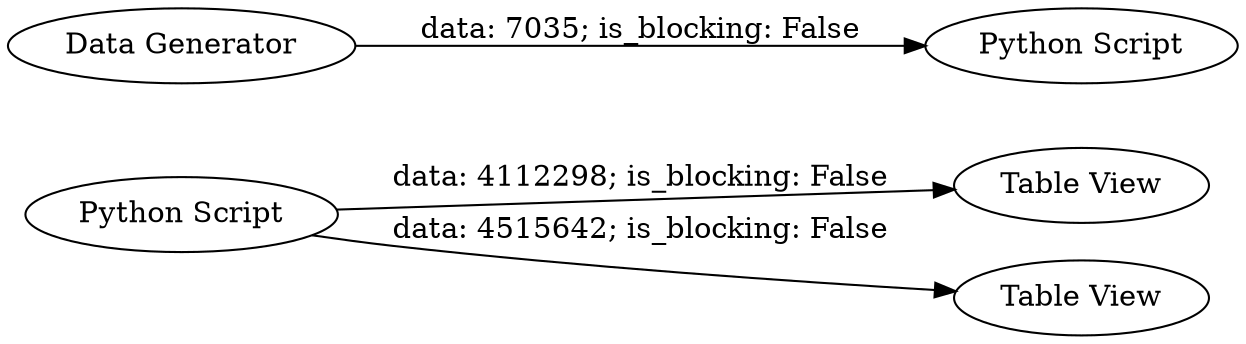 digraph {
	"1975217522466799980_5" [label="Table View"]
	"1975217522466799980_1" [label="Data Generator"]
	"1975217522466799980_12" [label="Python Script"]
	"1975217522466799980_10" [label="Python Script"]
	"1975217522466799980_6" [label="Table View"]
	"1975217522466799980_10" -> "1975217522466799980_5" [label="data: 4112298; is_blocking: False"]
	"1975217522466799980_10" -> "1975217522466799980_6" [label="data: 4515642; is_blocking: False"]
	"1975217522466799980_1" -> "1975217522466799980_12" [label="data: 7035; is_blocking: False"]
	rankdir=LR
}
